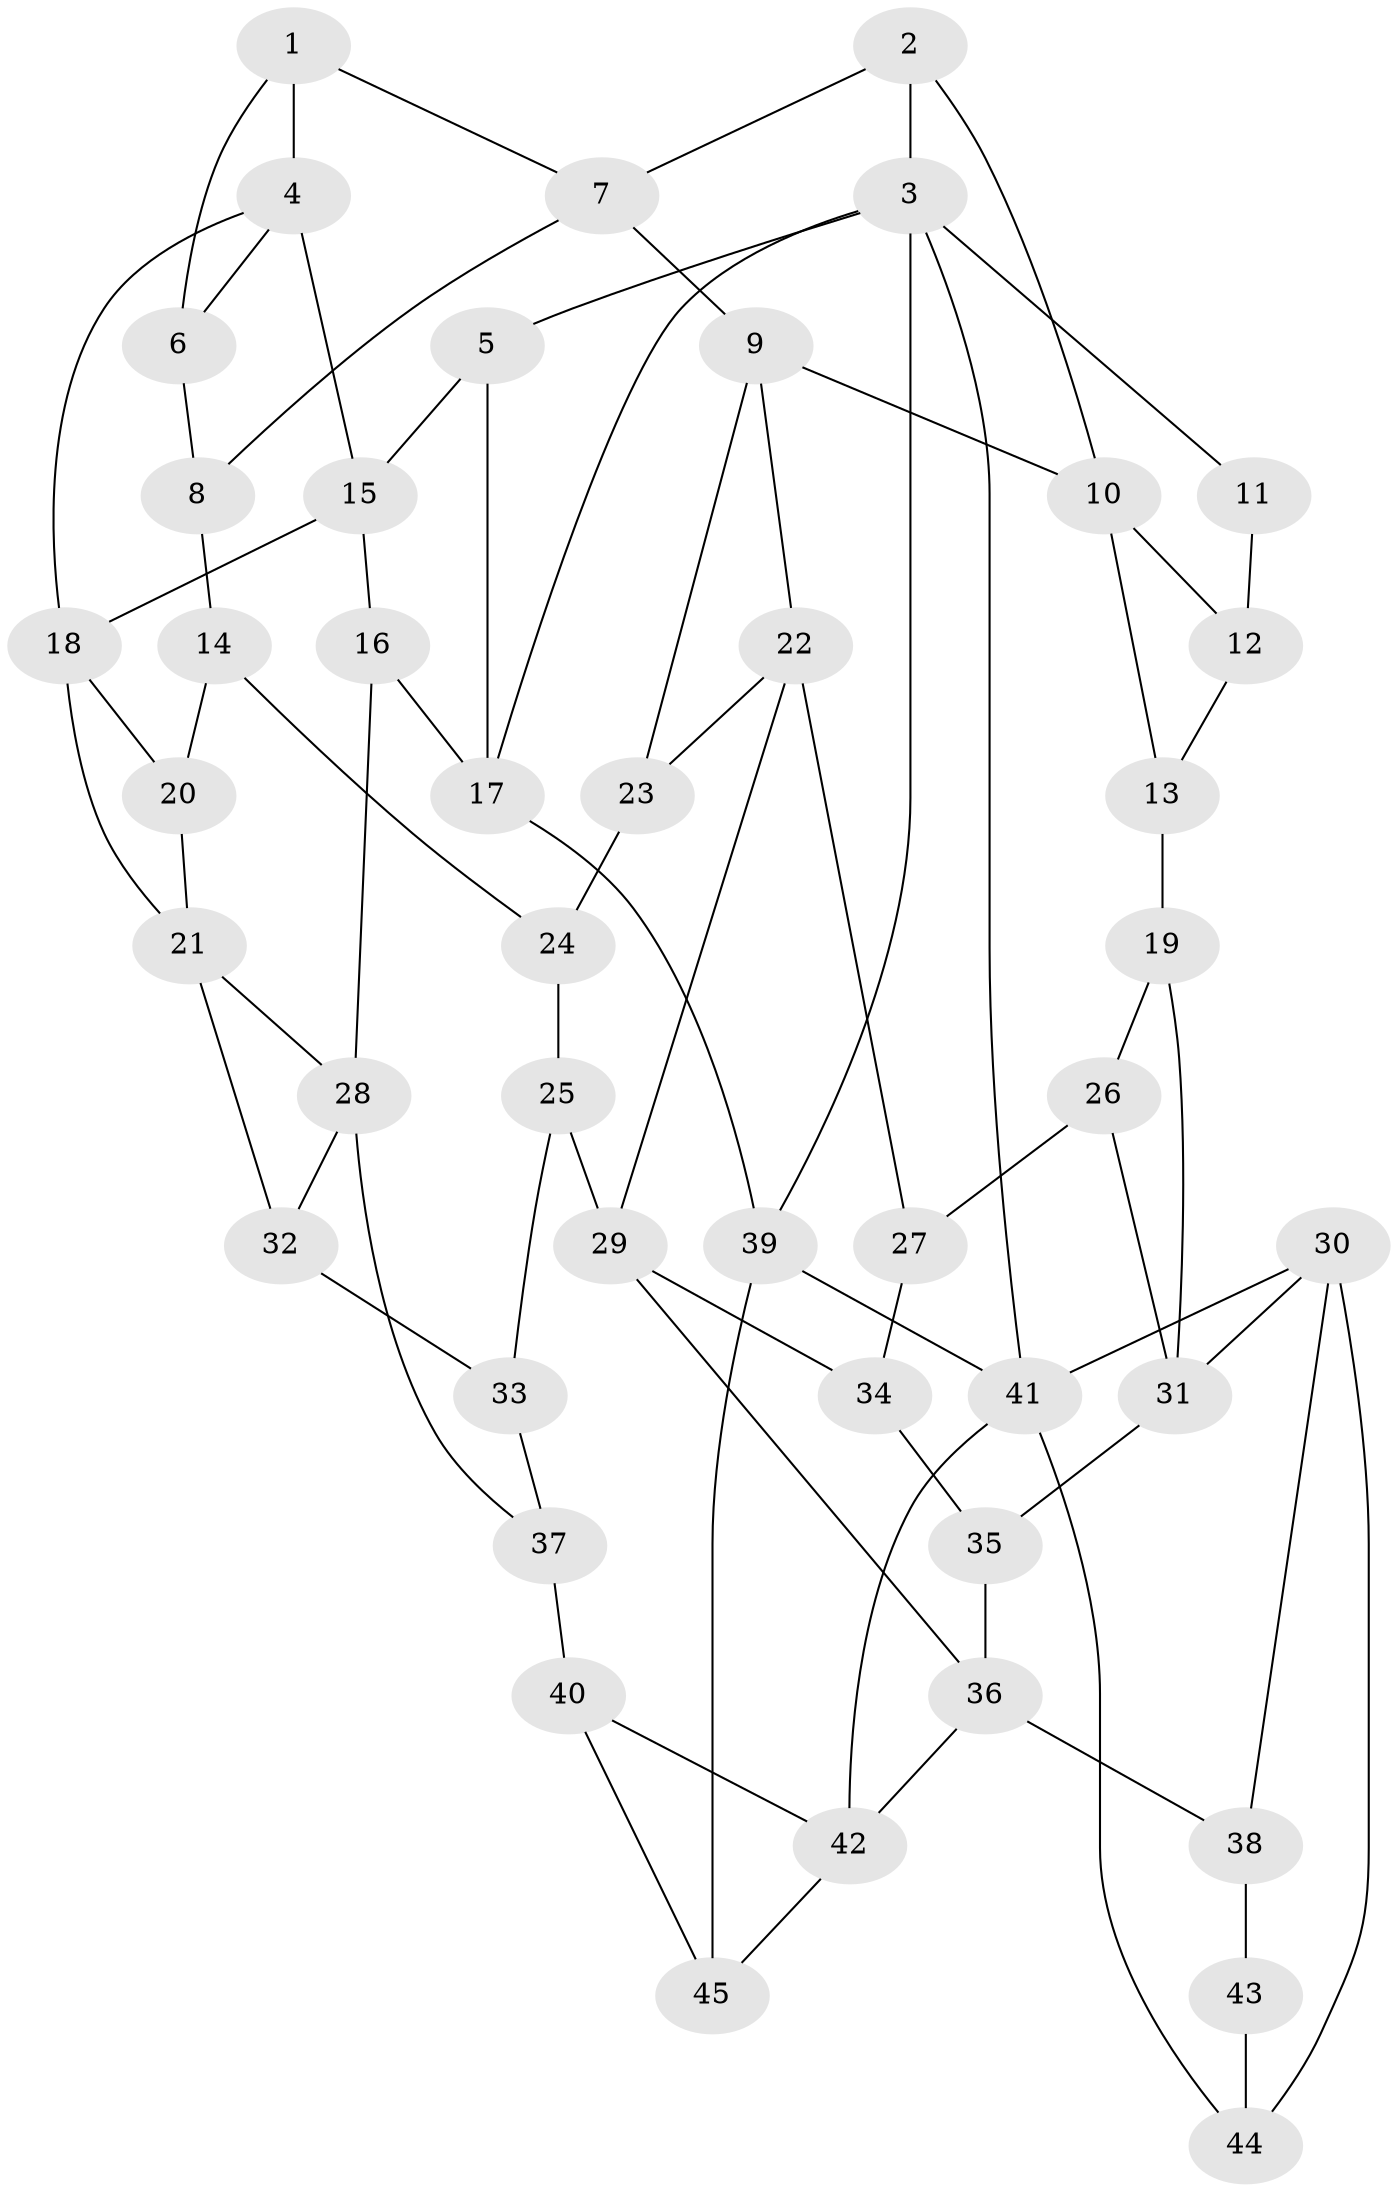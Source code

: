 // original degree distribution, {3: 0.045454545454545456, 4: 0.26136363636363635, 5: 0.4090909090909091, 6: 0.2840909090909091}
// Generated by graph-tools (version 1.1) at 2025/03/03/09/25 03:03:15]
// undirected, 45 vertices, 77 edges
graph export_dot {
graph [start="1"]
  node [color=gray90,style=filled];
  1;
  2;
  3;
  4;
  5;
  6;
  7;
  8;
  9;
  10;
  11;
  12;
  13;
  14;
  15;
  16;
  17;
  18;
  19;
  20;
  21;
  22;
  23;
  24;
  25;
  26;
  27;
  28;
  29;
  30;
  31;
  32;
  33;
  34;
  35;
  36;
  37;
  38;
  39;
  40;
  41;
  42;
  43;
  44;
  45;
  1 -- 4 [weight=1.0];
  1 -- 6 [weight=1.0];
  1 -- 7 [weight=1.0];
  2 -- 3 [weight=1.0];
  2 -- 7 [weight=1.0];
  2 -- 10 [weight=1.0];
  3 -- 5 [weight=1.0];
  3 -- 11 [weight=1.0];
  3 -- 17 [weight=1.0];
  3 -- 39 [weight=1.0];
  3 -- 41 [weight=1.0];
  4 -- 6 [weight=1.0];
  4 -- 15 [weight=1.0];
  4 -- 18 [weight=1.0];
  5 -- 15 [weight=1.0];
  5 -- 17 [weight=1.0];
  6 -- 8 [weight=2.0];
  7 -- 8 [weight=1.0];
  7 -- 9 [weight=1.0];
  8 -- 14 [weight=1.0];
  9 -- 10 [weight=1.0];
  9 -- 22 [weight=1.0];
  9 -- 23 [weight=1.0];
  10 -- 12 [weight=1.0];
  10 -- 13 [weight=1.0];
  11 -- 12 [weight=2.0];
  12 -- 13 [weight=1.0];
  13 -- 19 [weight=2.0];
  14 -- 20 [weight=2.0];
  14 -- 24 [weight=1.0];
  15 -- 16 [weight=1.0];
  15 -- 18 [weight=1.0];
  16 -- 17 [weight=1.0];
  16 -- 28 [weight=1.0];
  17 -- 39 [weight=1.0];
  18 -- 20 [weight=1.0];
  18 -- 21 [weight=1.0];
  19 -- 26 [weight=1.0];
  19 -- 31 [weight=1.0];
  20 -- 21 [weight=1.0];
  21 -- 28 [weight=1.0];
  21 -- 32 [weight=1.0];
  22 -- 23 [weight=1.0];
  22 -- 27 [weight=1.0];
  22 -- 29 [weight=1.0];
  23 -- 24 [weight=2.0];
  24 -- 25 [weight=1.0];
  25 -- 29 [weight=1.0];
  25 -- 33 [weight=1.0];
  26 -- 27 [weight=2.0];
  26 -- 31 [weight=1.0];
  27 -- 34 [weight=1.0];
  28 -- 32 [weight=1.0];
  28 -- 37 [weight=1.0];
  29 -- 34 [weight=1.0];
  29 -- 36 [weight=1.0];
  30 -- 31 [weight=1.0];
  30 -- 38 [weight=1.0];
  30 -- 41 [weight=1.0];
  30 -- 44 [weight=1.0];
  31 -- 35 [weight=1.0];
  32 -- 33 [weight=2.0];
  33 -- 37 [weight=1.0];
  34 -- 35 [weight=2.0];
  35 -- 36 [weight=1.0];
  36 -- 38 [weight=1.0];
  36 -- 42 [weight=1.0];
  37 -- 40 [weight=2.0];
  38 -- 43 [weight=2.0];
  39 -- 41 [weight=1.0];
  39 -- 45 [weight=2.0];
  40 -- 42 [weight=1.0];
  40 -- 45 [weight=1.0];
  41 -- 42 [weight=1.0];
  41 -- 44 [weight=1.0];
  42 -- 45 [weight=1.0];
  43 -- 44 [weight=1.0];
}

